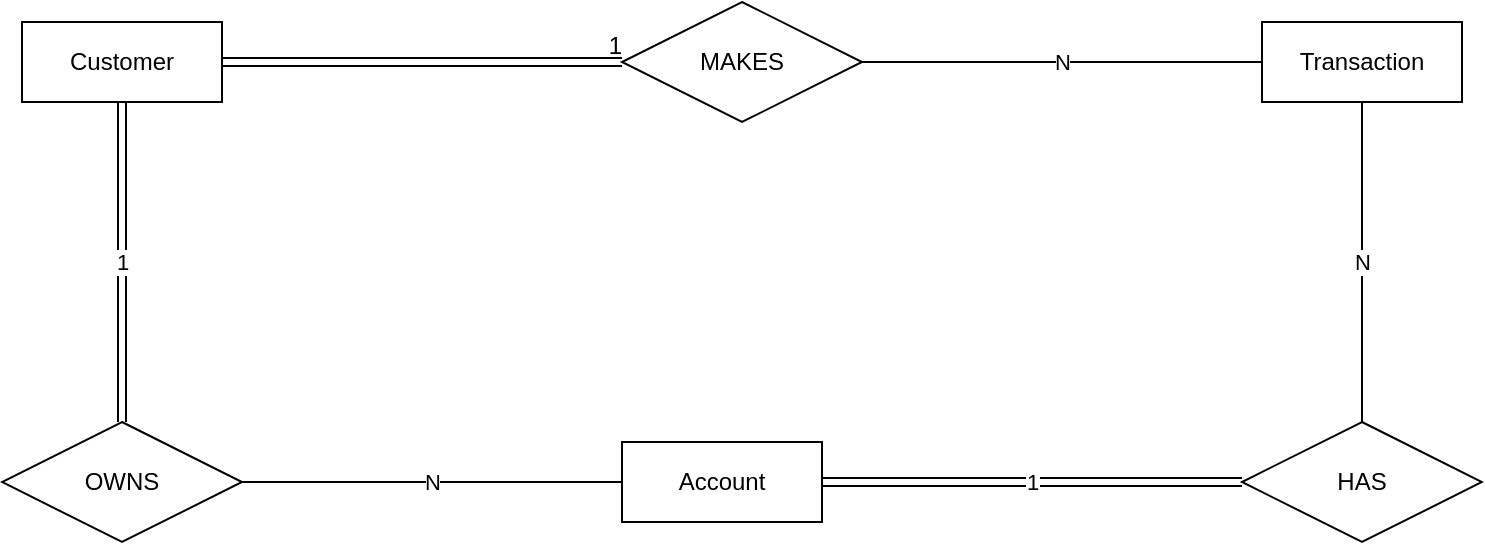 <mxfile version="20.8.20" type="github">
  <diagram name="Page-1" id="1MQKyIWCUt4pnfgYuyWS">
    <mxGraphModel dx="954" dy="534" grid="1" gridSize="10" guides="1" tooltips="1" connect="1" arrows="1" fold="1" page="1" pageScale="1" pageWidth="850" pageHeight="1100" math="0" shadow="0">
      <root>
        <mxCell id="0" />
        <mxCell id="1" parent="0" />
        <mxCell id="BjFRTpjuRLSlG89BMh5b-1" value="Customer" style="whiteSpace=wrap;html=1;align=center;" vertex="1" parent="1">
          <mxGeometry x="50" y="120" width="100" height="40" as="geometry" />
        </mxCell>
        <mxCell id="BjFRTpjuRLSlG89BMh5b-2" value="Account" style="whiteSpace=wrap;html=1;align=center;" vertex="1" parent="1">
          <mxGeometry x="350" y="330" width="100" height="40" as="geometry" />
        </mxCell>
        <mxCell id="BjFRTpjuRLSlG89BMh5b-3" value="Transaction" style="whiteSpace=wrap;html=1;align=center;" vertex="1" parent="1">
          <mxGeometry x="670" y="120" width="100" height="40" as="geometry" />
        </mxCell>
        <mxCell id="BjFRTpjuRLSlG89BMh5b-4" value="OWNS" style="shape=rhombus;perimeter=rhombusPerimeter;whiteSpace=wrap;html=1;align=center;" vertex="1" parent="1">
          <mxGeometry x="40" y="320" width="120" height="60" as="geometry" />
        </mxCell>
        <mxCell id="BjFRTpjuRLSlG89BMh5b-5" value="1" style="shape=link;html=1;rounded=0;entryX=0.5;entryY=1;entryDx=0;entryDy=0;" edge="1" parent="1" source="BjFRTpjuRLSlG89BMh5b-4" target="BjFRTpjuRLSlG89BMh5b-1">
          <mxGeometry relative="1" as="geometry">
            <mxPoint x="250" y="280" as="sourcePoint" />
            <mxPoint x="410" y="280" as="targetPoint" />
          </mxGeometry>
        </mxCell>
        <mxCell id="BjFRTpjuRLSlG89BMh5b-8" value="N" style="endArrow=none;html=1;rounded=0;entryX=1;entryY=0.5;entryDx=0;entryDy=0;exitX=0;exitY=0.5;exitDx=0;exitDy=0;" edge="1" parent="1" source="BjFRTpjuRLSlG89BMh5b-2" target="BjFRTpjuRLSlG89BMh5b-4">
          <mxGeometry relative="1" as="geometry">
            <mxPoint x="320" y="240" as="sourcePoint" />
            <mxPoint x="210" y="320" as="targetPoint" />
          </mxGeometry>
        </mxCell>
        <mxCell id="BjFRTpjuRLSlG89BMh5b-9" value="MAKES" style="shape=rhombus;perimeter=rhombusPerimeter;whiteSpace=wrap;html=1;align=center;" vertex="1" parent="1">
          <mxGeometry x="350" y="110" width="120" height="60" as="geometry" />
        </mxCell>
        <mxCell id="BjFRTpjuRLSlG89BMh5b-10" value="N" style="endArrow=none;html=1;rounded=0;entryX=0;entryY=0.5;entryDx=0;entryDy=0;" edge="1" parent="1" source="BjFRTpjuRLSlG89BMh5b-9" target="BjFRTpjuRLSlG89BMh5b-3">
          <mxGeometry relative="1" as="geometry">
            <mxPoint x="250" y="170" as="sourcePoint" />
            <mxPoint x="410" y="170" as="targetPoint" />
          </mxGeometry>
        </mxCell>
        <mxCell id="BjFRTpjuRLSlG89BMh5b-11" value="" style="shape=link;html=1;rounded=0;exitX=1;exitY=0.5;exitDx=0;exitDy=0;entryX=0;entryY=0.5;entryDx=0;entryDy=0;" edge="1" parent="1" source="BjFRTpjuRLSlG89BMh5b-1" target="BjFRTpjuRLSlG89BMh5b-9">
          <mxGeometry relative="1" as="geometry">
            <mxPoint x="250" y="170" as="sourcePoint" />
            <mxPoint x="410" y="170" as="targetPoint" />
          </mxGeometry>
        </mxCell>
        <mxCell id="BjFRTpjuRLSlG89BMh5b-12" value="1" style="resizable=0;html=1;align=right;verticalAlign=bottom;" connectable="0" vertex="1" parent="BjFRTpjuRLSlG89BMh5b-11">
          <mxGeometry x="1" relative="1" as="geometry" />
        </mxCell>
        <mxCell id="BjFRTpjuRLSlG89BMh5b-13" value="HAS" style="shape=rhombus;perimeter=rhombusPerimeter;whiteSpace=wrap;html=1;align=center;" vertex="1" parent="1">
          <mxGeometry x="660" y="320" width="120" height="60" as="geometry" />
        </mxCell>
        <mxCell id="BjFRTpjuRLSlG89BMh5b-14" value="1" style="shape=link;html=1;rounded=0;exitX=1;exitY=0.5;exitDx=0;exitDy=0;entryX=0;entryY=0.5;entryDx=0;entryDy=0;" edge="1" parent="1" source="BjFRTpjuRLSlG89BMh5b-2" target="BjFRTpjuRLSlG89BMh5b-13">
          <mxGeometry relative="1" as="geometry">
            <mxPoint x="380" y="190" as="sourcePoint" />
            <mxPoint x="540" y="190" as="targetPoint" />
          </mxGeometry>
        </mxCell>
        <mxCell id="BjFRTpjuRLSlG89BMh5b-16" value="N" style="endArrow=none;html=1;rounded=0;entryX=0.5;entryY=1;entryDx=0;entryDy=0;exitX=0.5;exitY=0;exitDx=0;exitDy=0;" edge="1" parent="1" source="BjFRTpjuRLSlG89BMh5b-13" target="BjFRTpjuRLSlG89BMh5b-3">
          <mxGeometry relative="1" as="geometry">
            <mxPoint x="380" y="190" as="sourcePoint" />
            <mxPoint x="540" y="190" as="targetPoint" />
          </mxGeometry>
        </mxCell>
      </root>
    </mxGraphModel>
  </diagram>
</mxfile>

